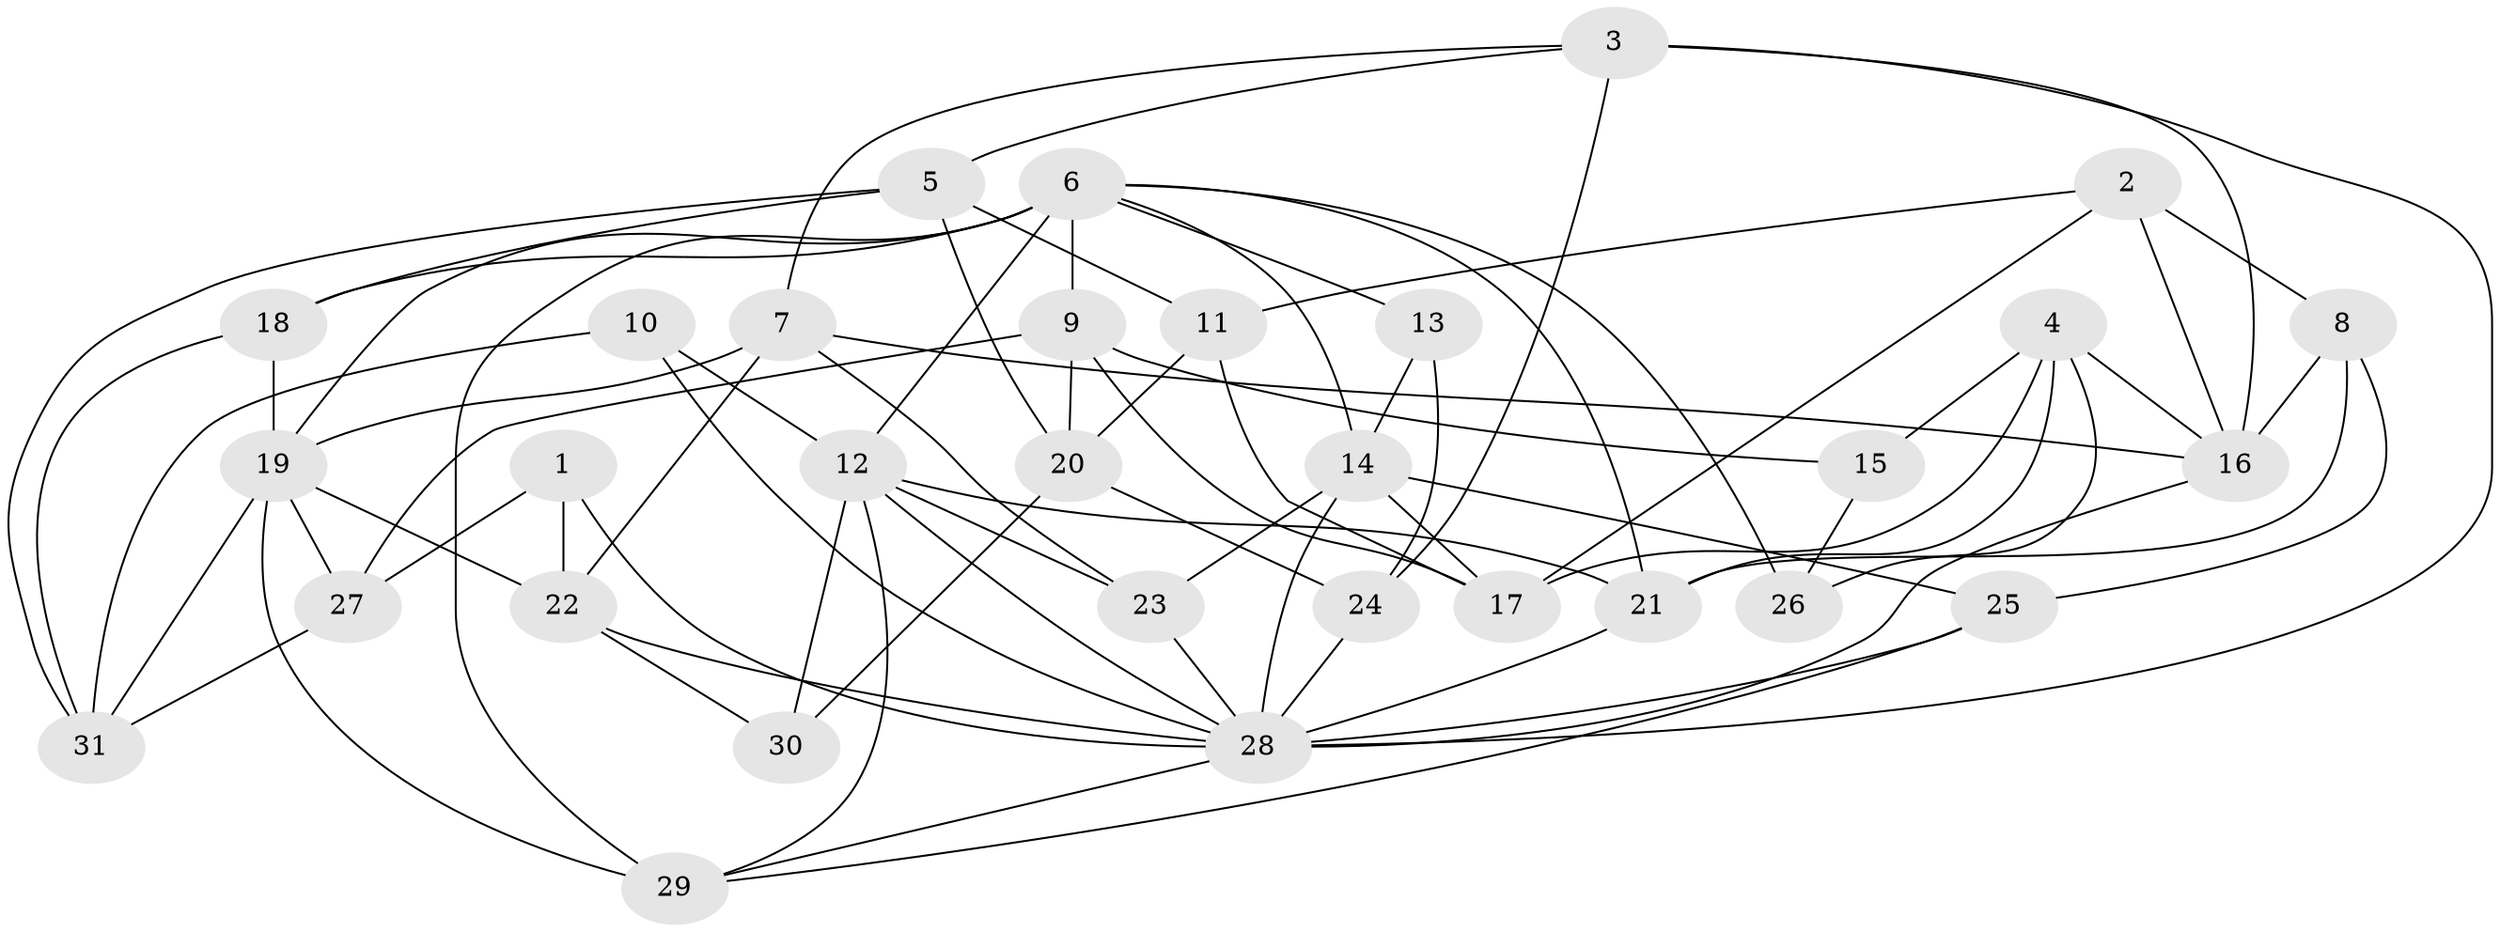 // original degree distribution, {3: 0.2903225806451613, 7: 0.016129032258064516, 4: 0.2903225806451613, 2: 0.11290322580645161, 5: 0.1935483870967742, 9: 0.016129032258064516, 6: 0.06451612903225806, 8: 0.016129032258064516}
// Generated by graph-tools (version 1.1) at 2025/02/03/09/25 03:02:01]
// undirected, 31 vertices, 76 edges
graph export_dot {
graph [start="1"]
  node [color=gray90,style=filled];
  1;
  2;
  3;
  4;
  5;
  6;
  7;
  8;
  9;
  10;
  11;
  12;
  13;
  14;
  15;
  16;
  17;
  18;
  19;
  20;
  21;
  22;
  23;
  24;
  25;
  26;
  27;
  28;
  29;
  30;
  31;
  1 -- 22 [weight=1.0];
  1 -- 27 [weight=1.0];
  1 -- 28 [weight=1.0];
  2 -- 8 [weight=1.0];
  2 -- 11 [weight=1.0];
  2 -- 16 [weight=2.0];
  2 -- 17 [weight=1.0];
  3 -- 5 [weight=1.0];
  3 -- 7 [weight=1.0];
  3 -- 16 [weight=1.0];
  3 -- 24 [weight=1.0];
  3 -- 28 [weight=1.0];
  4 -- 15 [weight=1.0];
  4 -- 16 [weight=1.0];
  4 -- 17 [weight=1.0];
  4 -- 21 [weight=2.0];
  4 -- 26 [weight=2.0];
  5 -- 11 [weight=2.0];
  5 -- 18 [weight=1.0];
  5 -- 20 [weight=1.0];
  5 -- 31 [weight=1.0];
  6 -- 9 [weight=1.0];
  6 -- 12 [weight=1.0];
  6 -- 13 [weight=1.0];
  6 -- 14 [weight=1.0];
  6 -- 18 [weight=2.0];
  6 -- 19 [weight=2.0];
  6 -- 21 [weight=1.0];
  6 -- 26 [weight=2.0];
  6 -- 29 [weight=2.0];
  7 -- 16 [weight=1.0];
  7 -- 19 [weight=1.0];
  7 -- 22 [weight=1.0];
  7 -- 23 [weight=1.0];
  8 -- 16 [weight=1.0];
  8 -- 21 [weight=1.0];
  8 -- 25 [weight=1.0];
  9 -- 15 [weight=1.0];
  9 -- 17 [weight=1.0];
  9 -- 20 [weight=1.0];
  9 -- 27 [weight=1.0];
  10 -- 12 [weight=1.0];
  10 -- 28 [weight=1.0];
  10 -- 31 [weight=1.0];
  11 -- 17 [weight=1.0];
  11 -- 20 [weight=1.0];
  12 -- 21 [weight=1.0];
  12 -- 23 [weight=3.0];
  12 -- 28 [weight=1.0];
  12 -- 29 [weight=1.0];
  12 -- 30 [weight=2.0];
  13 -- 14 [weight=1.0];
  13 -- 24 [weight=1.0];
  14 -- 17 [weight=1.0];
  14 -- 23 [weight=2.0];
  14 -- 25 [weight=1.0];
  14 -- 28 [weight=1.0];
  15 -- 26 [weight=1.0];
  16 -- 28 [weight=2.0];
  18 -- 19 [weight=1.0];
  18 -- 31 [weight=1.0];
  19 -- 22 [weight=1.0];
  19 -- 27 [weight=1.0];
  19 -- 29 [weight=1.0];
  19 -- 31 [weight=1.0];
  20 -- 24 [weight=1.0];
  20 -- 30 [weight=1.0];
  21 -- 28 [weight=1.0];
  22 -- 28 [weight=1.0];
  22 -- 30 [weight=1.0];
  23 -- 28 [weight=1.0];
  24 -- 28 [weight=1.0];
  25 -- 28 [weight=1.0];
  25 -- 29 [weight=1.0];
  27 -- 31 [weight=1.0];
  28 -- 29 [weight=1.0];
}
